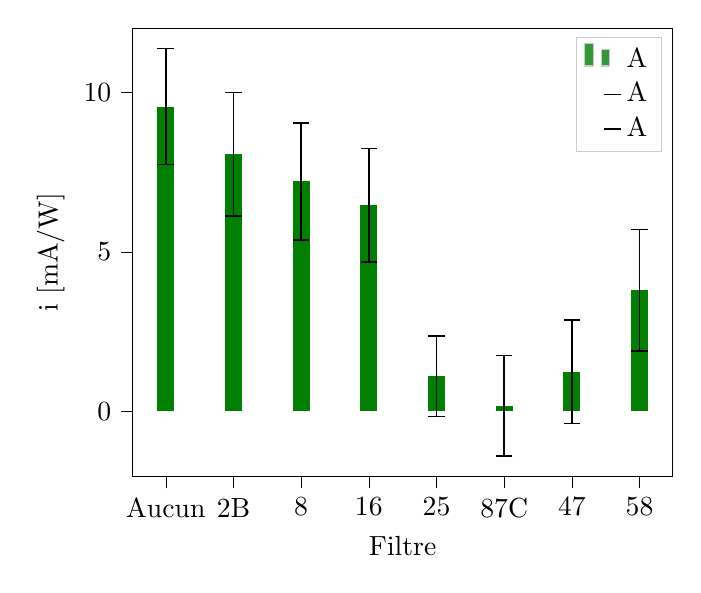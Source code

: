 % This file was created with tikzplotlib v0.10.1.
\begin{tikzpicture}

\definecolor{darkgray176}{RGB}{176,176,176}
\definecolor{green01270}{RGB}{0,127,0}
\definecolor{lightgray204}{RGB}{204,204,204}

\begin{axis}[
legend cell align={left},
legend style={fill opacity=0.8, draw opacity=1, text opacity=1, draw=lightgray204},
tick align=outside,
tick pos=left,
x grid style={darkgray176},
xlabel={Filtre},
xmin=-0.487, xmax=7.487,
xtick style={color=black},
xtick={0,1,2,3,4,5,6,7},
xticklabels={Aucun,2B,8,16,25,87C,47,58},
y grid style={darkgray176},
ylabel={i [mA/W]},
ymin=-2.045, ymax=12.009,
ytick style={color=black}
]
\draw[draw=none,fill=green01270] (axis cs:-0.125,0) rectangle (axis cs:0.125,9.552);
\addlegendimage{ybar,ybar legend,draw=none,fill=green01270}
\addlegendentry{A}

\draw[draw=none,fill=green01270] (axis cs:0.875,0) rectangle (axis cs:1.125,8.057);
\draw[draw=none,fill=green01270] (axis cs:1.875,0) rectangle (axis cs:2.125,7.207);
\draw[draw=none,fill=green01270] (axis cs:2.875,0) rectangle (axis cs:3.125,6.458);
\draw[draw=none,fill=green01270] (axis cs:3.875,0) rectangle (axis cs:4.125,1.096);
\draw[draw=none,fill=green01270] (axis cs:4.875,0) rectangle (axis cs:5.125,0.17);
\draw[draw=none,fill=green01270] (axis cs:5.875,0) rectangle (axis cs:6.125,1.245);
\draw[draw=none,fill=green01270] (axis cs:6.875,0) rectangle (axis cs:7.125,3.797);
\path [draw=black, semithick]
(axis cs:0,7.733)
--(axis cs:0,11.37);

\path [draw=black, semithick]
(axis cs:1,6.118)
--(axis cs:1,9.996);

\path [draw=black, semithick]
(axis cs:2,5.369)
--(axis cs:2,9.046);

\path [draw=black, semithick]
(axis cs:3,4.681)
--(axis cs:3,8.234);

\path [draw=black, semithick]
(axis cs:4,-0.164)
--(axis cs:4,2.357);

\path [draw=black, semithick]
(axis cs:5,-1.406)
--(axis cs:5,1.746);

\path [draw=black, semithick]
(axis cs:6,-0.378)
--(axis cs:6,2.867);

\path [draw=black, semithick]
(axis cs:7,1.899)
--(axis cs:7,5.696);

\addplot [semithick, black, mark=-, mark size=3, mark options={solid}, only marks]
table {%
0 7.733
1 6.118
2 5.369
3 4.681
4 -0.164
5 -1.406
6 -0.378
7 1.899
};
\addlegendentry{A}
\addplot [semithick, black, mark=-, mark size=3, mark options={solid}, only marks]
table {%
0 11.37
1 9.996
2 9.046
3 8.234
4 2.357
5 1.746
6 2.867
7 5.696
};
\addlegendentry{A}
\end{axis}

\end{tikzpicture}

